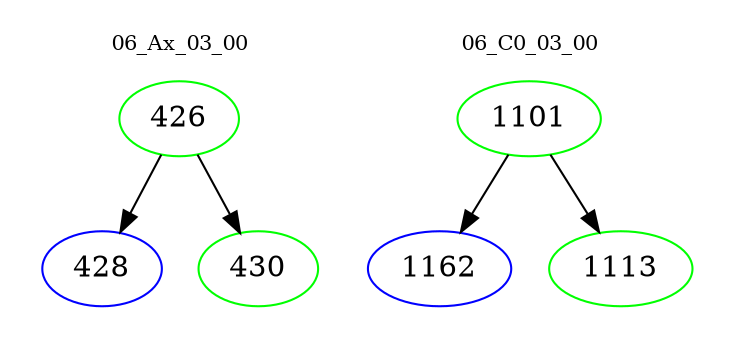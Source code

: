 digraph{
subgraph cluster_0 {
color = white
label = "06_Ax_03_00";
fontsize=10;
T0_426 [label="426", color="green"]
T0_426 -> T0_428 [color="black"]
T0_428 [label="428", color="blue"]
T0_426 -> T0_430 [color="black"]
T0_430 [label="430", color="green"]
}
subgraph cluster_1 {
color = white
label = "06_C0_03_00";
fontsize=10;
T1_1101 [label="1101", color="green"]
T1_1101 -> T1_1162 [color="black"]
T1_1162 [label="1162", color="blue"]
T1_1101 -> T1_1113 [color="black"]
T1_1113 [label="1113", color="green"]
}
}
